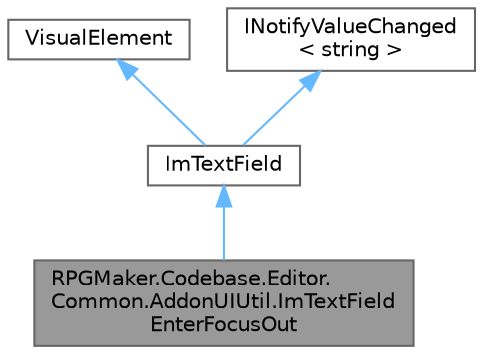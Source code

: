 digraph "RPGMaker.Codebase.Editor.Common.AddonUIUtil.ImTextFieldEnterFocusOut"
{
 // LATEX_PDF_SIZE
  bgcolor="transparent";
  edge [fontname=Helvetica,fontsize=10,labelfontname=Helvetica,labelfontsize=10];
  node [fontname=Helvetica,fontsize=10,shape=box,height=0.2,width=0.4];
  Node1 [id="Node000001",label="RPGMaker.Codebase.Editor.\lCommon.AddonUIUtil.ImTextField\lEnterFocusOut",height=0.2,width=0.4,color="gray40", fillcolor="grey60", style="filled", fontcolor="black",tooltip="😁 Ｉｍテキスト・フィールド・エンター・フォーカス・アウト"];
  Node2 -> Node1 [id="edge1_Node000001_Node000002",dir="back",color="steelblue1",style="solid",tooltip=" "];
  Node2 [id="Node000002",label="ImTextField",height=0.2,width=0.4,color="gray40", fillcolor="white", style="filled",URL="$d1/d60/class_r_p_g_maker_1_1_codebase_1_1_editor_1_1_common_1_1_view_1_1_im_text_field.html",tooltip="😁 UIElementsのTextFieldを、IMGUIのUIをIMGUIContainerで内包したVisualElementに差し替えるためのクラス。"];
  Node3 -> Node2 [id="edge2_Node000002_Node000003",dir="back",color="steelblue1",style="solid",tooltip=" "];
  Node3 [id="Node000003",label="VisualElement",height=0.2,width=0.4,color="gray40", fillcolor="white", style="filled",tooltip=" "];
  Node4 -> Node2 [id="edge3_Node000002_Node000004",dir="back",color="steelblue1",style="solid",tooltip=" "];
  Node4 [id="Node000004",label="INotifyValueChanged\l\< string \>",height=0.2,width=0.4,color="gray40", fillcolor="white", style="filled",tooltip=" "];
}
